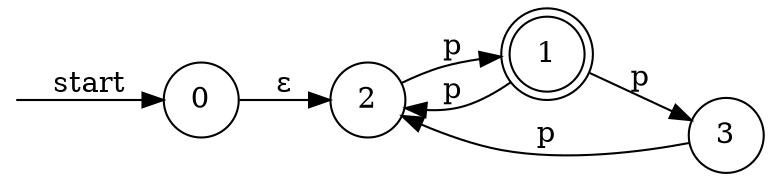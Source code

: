digraph enfa {
    rankdir = LR;
    node [shape = circle];
    __start [style = invis, shape = point];
    __start -> "0" [ label = "start" ];
    node [shape = doublecircle]; "1"
    node [shape = circle];
    "0" -> "2" [ label = "&epsilon;" ];
    "3" -> "2" [ label = "p" ];
    "2" -> "1" [ label = "p" ];
    "1" -> "3" [ label = "p" ];
    "1" -> "2" [ label = "p" ];
}

